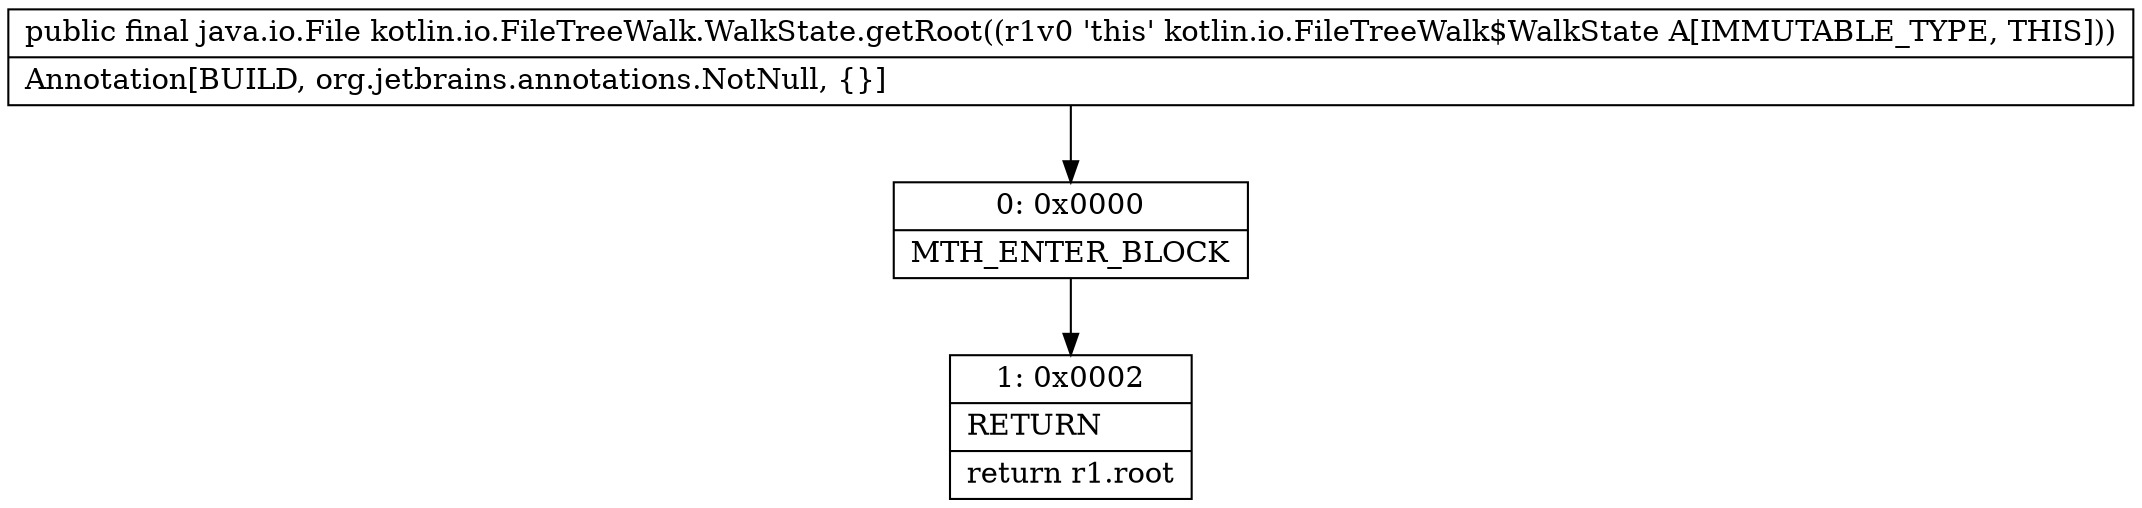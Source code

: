 digraph "CFG forkotlin.io.FileTreeWalk.WalkState.getRoot()Ljava\/io\/File;" {
Node_0 [shape=record,label="{0\:\ 0x0000|MTH_ENTER_BLOCK\l}"];
Node_1 [shape=record,label="{1\:\ 0x0002|RETURN\l|return r1.root\l}"];
MethodNode[shape=record,label="{public final java.io.File kotlin.io.FileTreeWalk.WalkState.getRoot((r1v0 'this' kotlin.io.FileTreeWalk$WalkState A[IMMUTABLE_TYPE, THIS]))  | Annotation[BUILD, org.jetbrains.annotations.NotNull, \{\}]\l}"];
MethodNode -> Node_0;
Node_0 -> Node_1;
}

